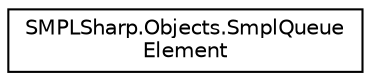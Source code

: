 digraph "Иерархия классов. Графический вид."
{
  edge [fontname="Helvetica",fontsize="10",labelfontname="Helvetica",labelfontsize="10"];
  node [fontname="Helvetica",fontsize="10",shape=record];
  rankdir="LR";
  Node1 [label="SMPLSharp.Objects.SmplQueue\lElement",height=0.2,width=0.4,color="black", fillcolor="white", style="filled",URL="$d3/d48/class_s_m_p_l_sharp_1_1_objects_1_1_smpl_queue_element.html",tooltip="Элемент очереди "];
}
